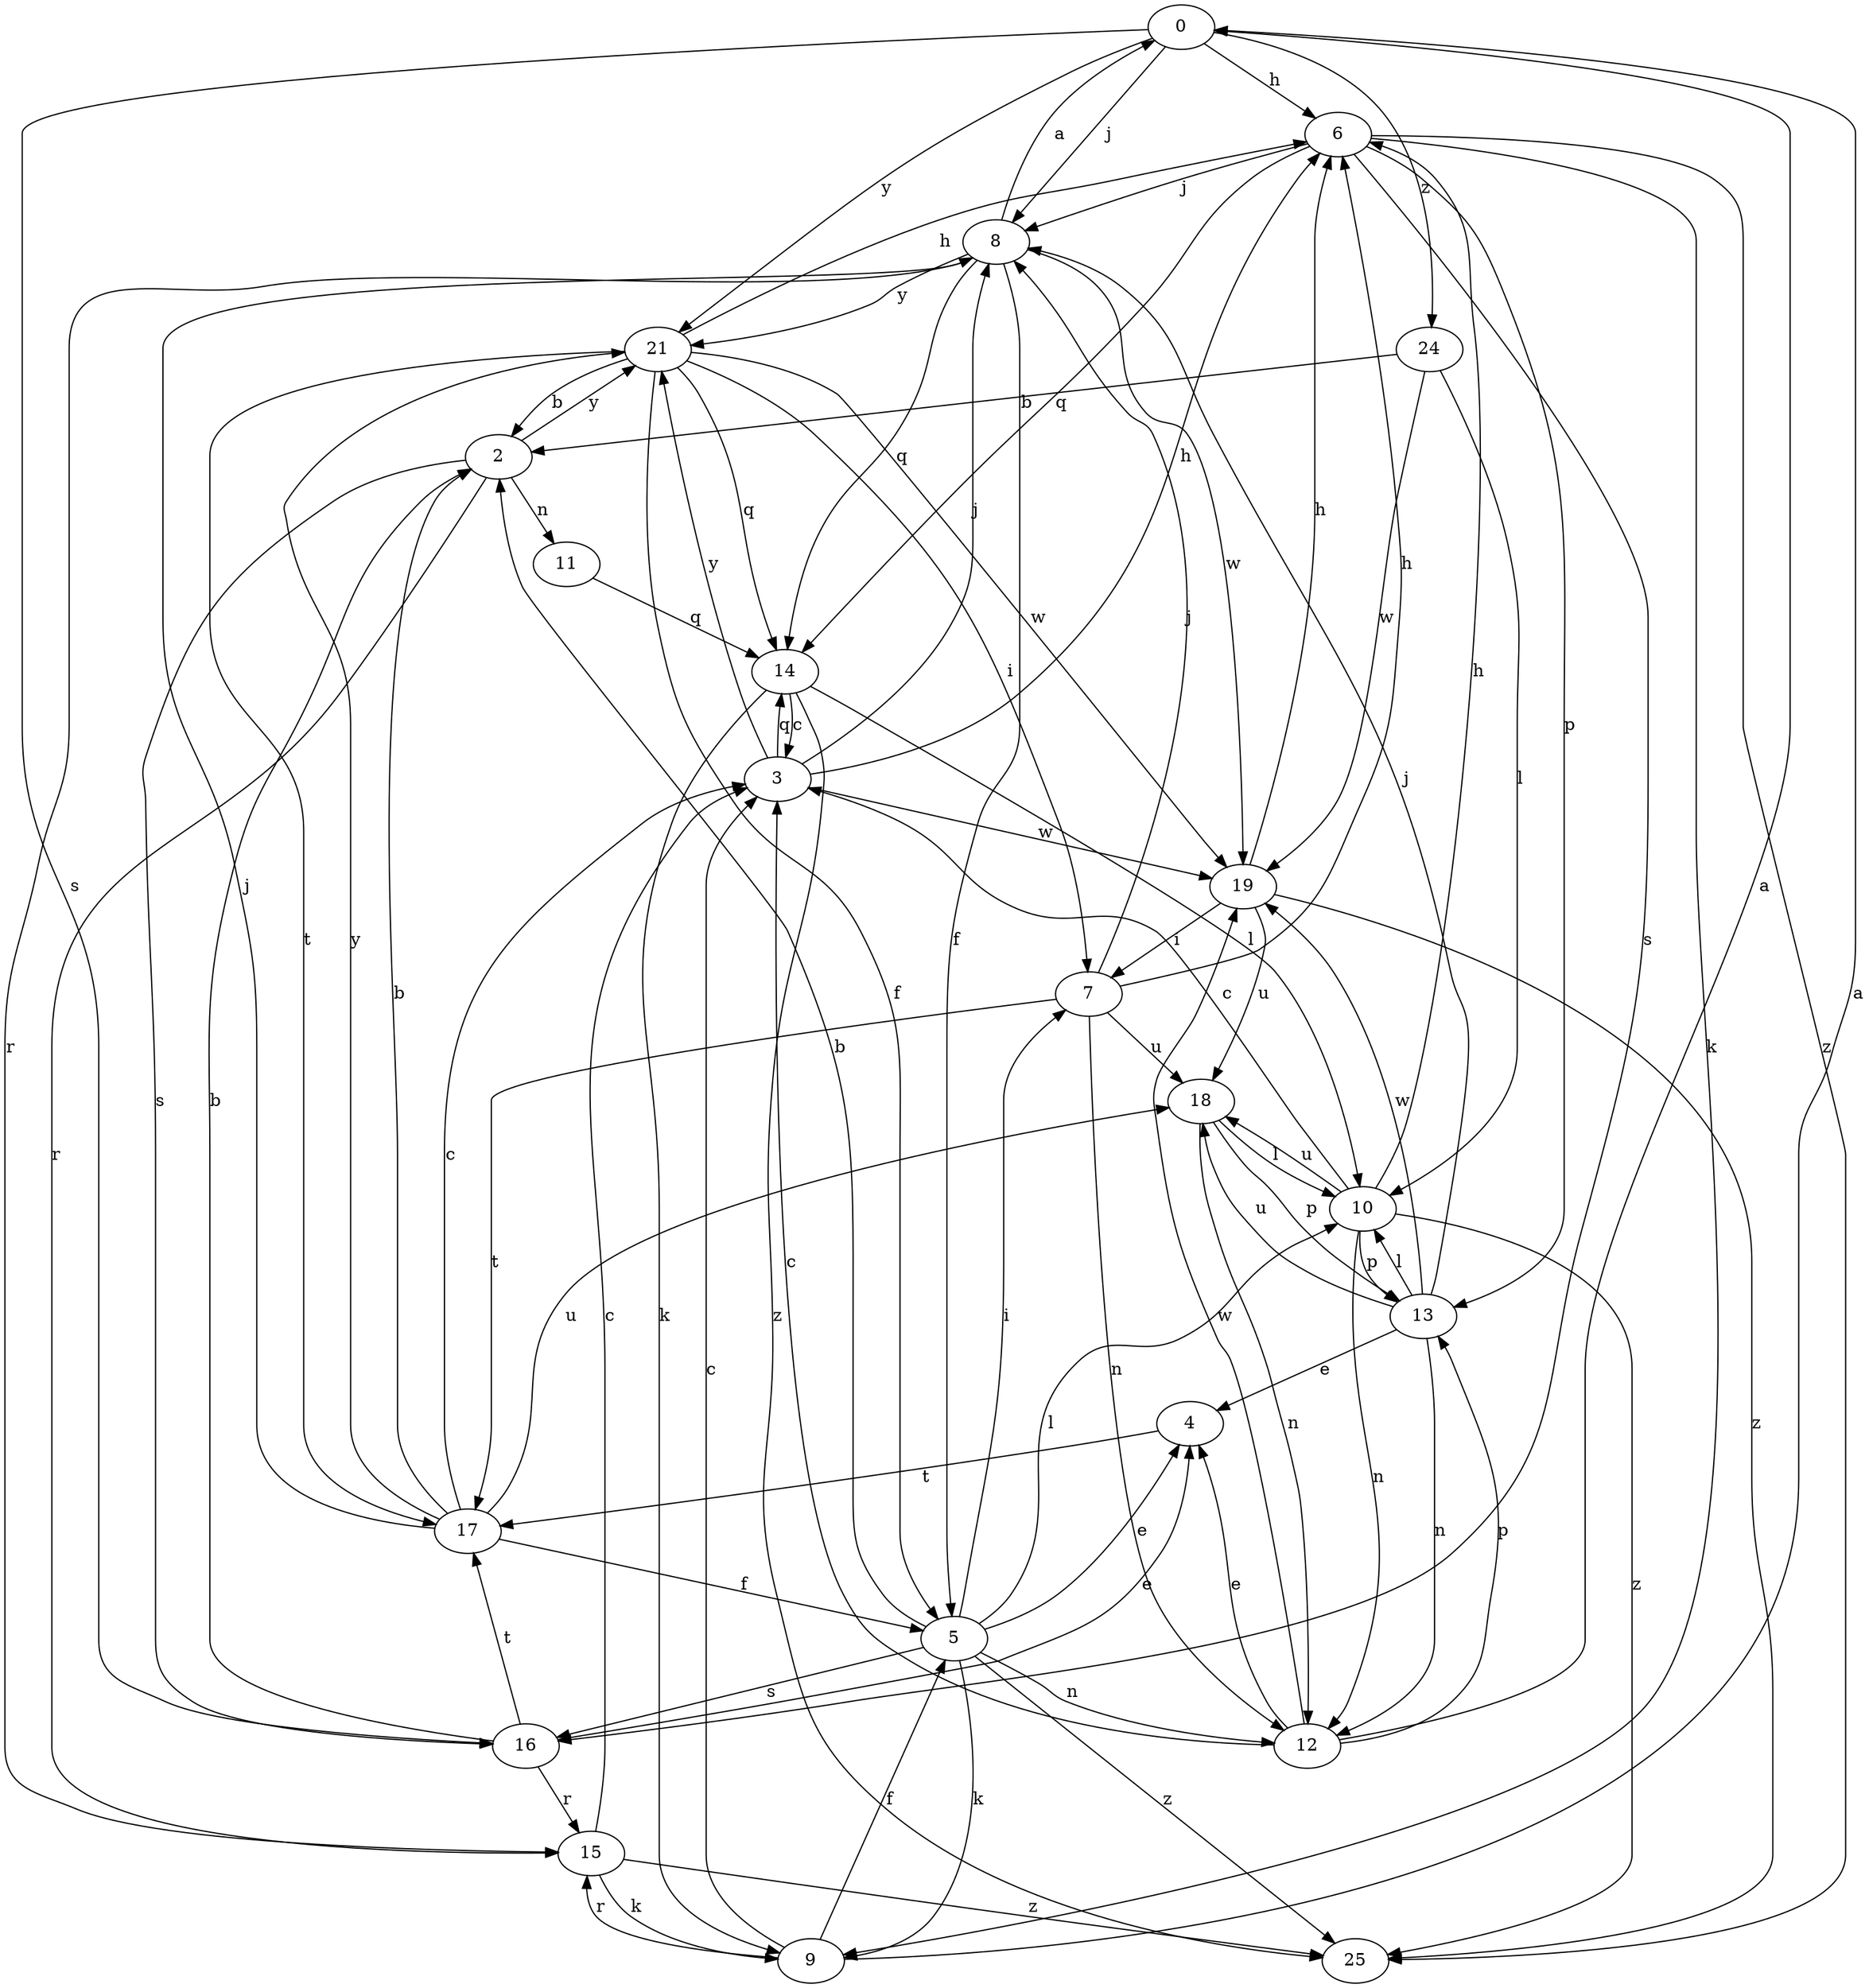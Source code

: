 strict digraph  {
0;
2;
3;
4;
5;
6;
7;
8;
9;
10;
11;
12;
13;
14;
15;
16;
17;
18;
19;
21;
24;
25;
0 -> 6  [label=h];
0 -> 8  [label=j];
0 -> 16  [label=s];
0 -> 21  [label=y];
0 -> 24  [label=z];
2 -> 11  [label=n];
2 -> 15  [label=r];
2 -> 16  [label=s];
2 -> 21  [label=y];
3 -> 6  [label=h];
3 -> 8  [label=j];
3 -> 14  [label=q];
3 -> 19  [label=w];
3 -> 21  [label=y];
4 -> 17  [label=t];
5 -> 2  [label=b];
5 -> 4  [label=e];
5 -> 7  [label=i];
5 -> 9  [label=k];
5 -> 10  [label=l];
5 -> 12  [label=n];
5 -> 16  [label=s];
5 -> 25  [label=z];
6 -> 8  [label=j];
6 -> 9  [label=k];
6 -> 13  [label=p];
6 -> 14  [label=q];
6 -> 16  [label=s];
6 -> 25  [label=z];
7 -> 6  [label=h];
7 -> 8  [label=j];
7 -> 12  [label=n];
7 -> 17  [label=t];
7 -> 18  [label=u];
8 -> 0  [label=a];
8 -> 5  [label=f];
8 -> 14  [label=q];
8 -> 15  [label=r];
8 -> 19  [label=w];
8 -> 21  [label=y];
9 -> 0  [label=a];
9 -> 3  [label=c];
9 -> 5  [label=f];
9 -> 15  [label=r];
10 -> 3  [label=c];
10 -> 6  [label=h];
10 -> 12  [label=n];
10 -> 13  [label=p];
10 -> 18  [label=u];
10 -> 25  [label=z];
11 -> 14  [label=q];
12 -> 0  [label=a];
12 -> 3  [label=c];
12 -> 4  [label=e];
12 -> 13  [label=p];
12 -> 19  [label=w];
13 -> 4  [label=e];
13 -> 8  [label=j];
13 -> 10  [label=l];
13 -> 12  [label=n];
13 -> 18  [label=u];
13 -> 19  [label=w];
14 -> 3  [label=c];
14 -> 9  [label=k];
14 -> 10  [label=l];
14 -> 25  [label=z];
15 -> 3  [label=c];
15 -> 9  [label=k];
15 -> 25  [label=z];
16 -> 2  [label=b];
16 -> 4  [label=e];
16 -> 15  [label=r];
16 -> 17  [label=t];
17 -> 2  [label=b];
17 -> 3  [label=c];
17 -> 5  [label=f];
17 -> 8  [label=j];
17 -> 18  [label=u];
17 -> 21  [label=y];
18 -> 10  [label=l];
18 -> 12  [label=n];
18 -> 13  [label=p];
19 -> 6  [label=h];
19 -> 7  [label=i];
19 -> 18  [label=u];
19 -> 25  [label=z];
21 -> 2  [label=b];
21 -> 5  [label=f];
21 -> 6  [label=h];
21 -> 7  [label=i];
21 -> 14  [label=q];
21 -> 17  [label=t];
21 -> 19  [label=w];
24 -> 2  [label=b];
24 -> 10  [label=l];
24 -> 19  [label=w];
}
